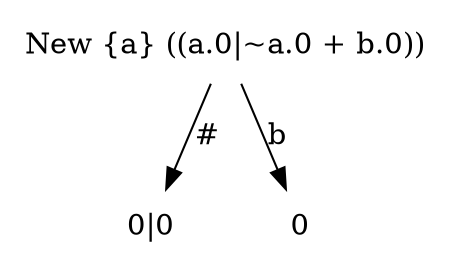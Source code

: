 digraph out {
 1 [shape = box, label = "0|0", color = white]; 
 0 [shape = box, label = "New {a} ((a.0|~a.0 + b.0))", color = white]; 
 2 [shape = box, label = "0", color = white]; 
 

 0 -> 1 [label = "#"];
 0 -> 2 [label = "b"];
 

}